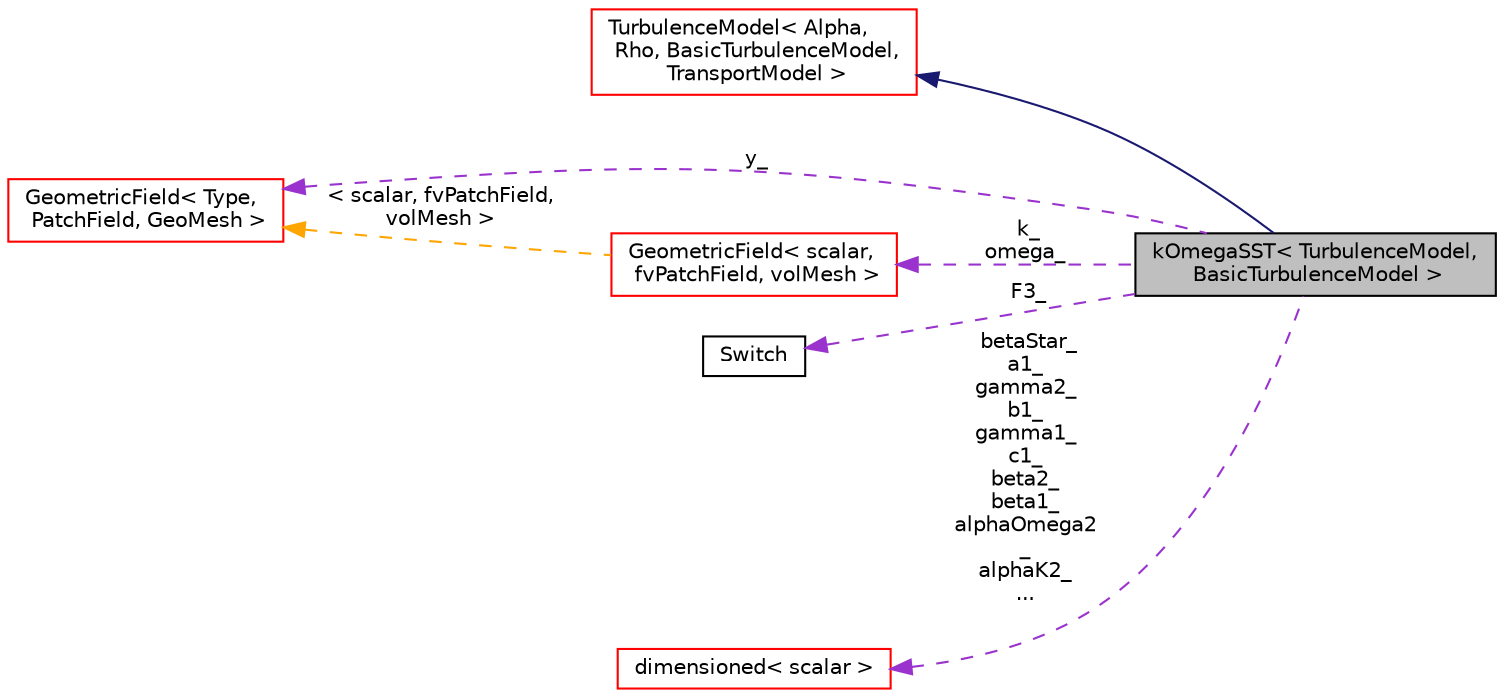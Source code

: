 digraph "kOmegaSST&lt; TurbulenceModel, BasicTurbulenceModel &gt;"
{
  bgcolor="transparent";
  edge [fontname="Helvetica",fontsize="10",labelfontname="Helvetica",labelfontsize="10"];
  node [fontname="Helvetica",fontsize="10",shape=record];
  rankdir="LR";
  Node10 [label="kOmegaSST\< TurbulenceModel,\l BasicTurbulenceModel \>",height=0.2,width=0.4,color="black", fillcolor="grey75", style="filled", fontcolor="black"];
  Node11 -> Node10 [dir="back",color="midnightblue",fontsize="10",style="solid",fontname="Helvetica"];
  Node11 [label="TurbulenceModel\< Alpha,\l Rho, BasicTurbulenceModel,\l TransportModel \>",height=0.2,width=0.4,color="red",URL="$a32393.html",tooltip="Templated abstract base class for turbulence models. "];
  Node13 -> Node10 [dir="back",color="darkorchid3",fontsize="10",style="dashed",label=" k_\nomega_" ,fontname="Helvetica"];
  Node13 [label="GeometricField\< scalar,\l fvPatchField, volMesh \>",height=0.2,width=0.4,color="red",URL="$a23249.html"];
  Node29 -> Node13 [dir="back",color="orange",fontsize="10",style="dashed",label=" \< scalar, fvPatchField,\l volMesh \>" ,fontname="Helvetica"];
  Node29 [label="GeometricField\< Type,\l PatchField, GeoMesh \>",height=0.2,width=0.4,color="red",URL="$a23249.html",tooltip="Generic GeometricField class. "];
  Node31 -> Node10 [dir="back",color="darkorchid3",fontsize="10",style="dashed",label=" F3_" ,fontname="Helvetica"];
  Node31 [label="Switch",height=0.2,width=0.4,color="black",URL="$a28781.html",tooltip="A simple wrapper around bool so that it can be read as a word: true/false, on/off, yes/no, y/n, t/f, or none. "];
  Node32 -> Node10 [dir="back",color="darkorchid3",fontsize="10",style="dashed",label=" betaStar_\na1_\ngamma2_\nb1_\ngamma1_\nc1_\nbeta2_\nbeta1_\nalphaOmega2\l_\nalphaK2_\n..." ,fontname="Helvetica"];
  Node32 [label="dimensioned\< scalar \>",height=0.2,width=0.4,color="red",URL="$a27473.html"];
  Node29 -> Node10 [dir="back",color="darkorchid3",fontsize="10",style="dashed",label=" y_" ,fontname="Helvetica"];
}
